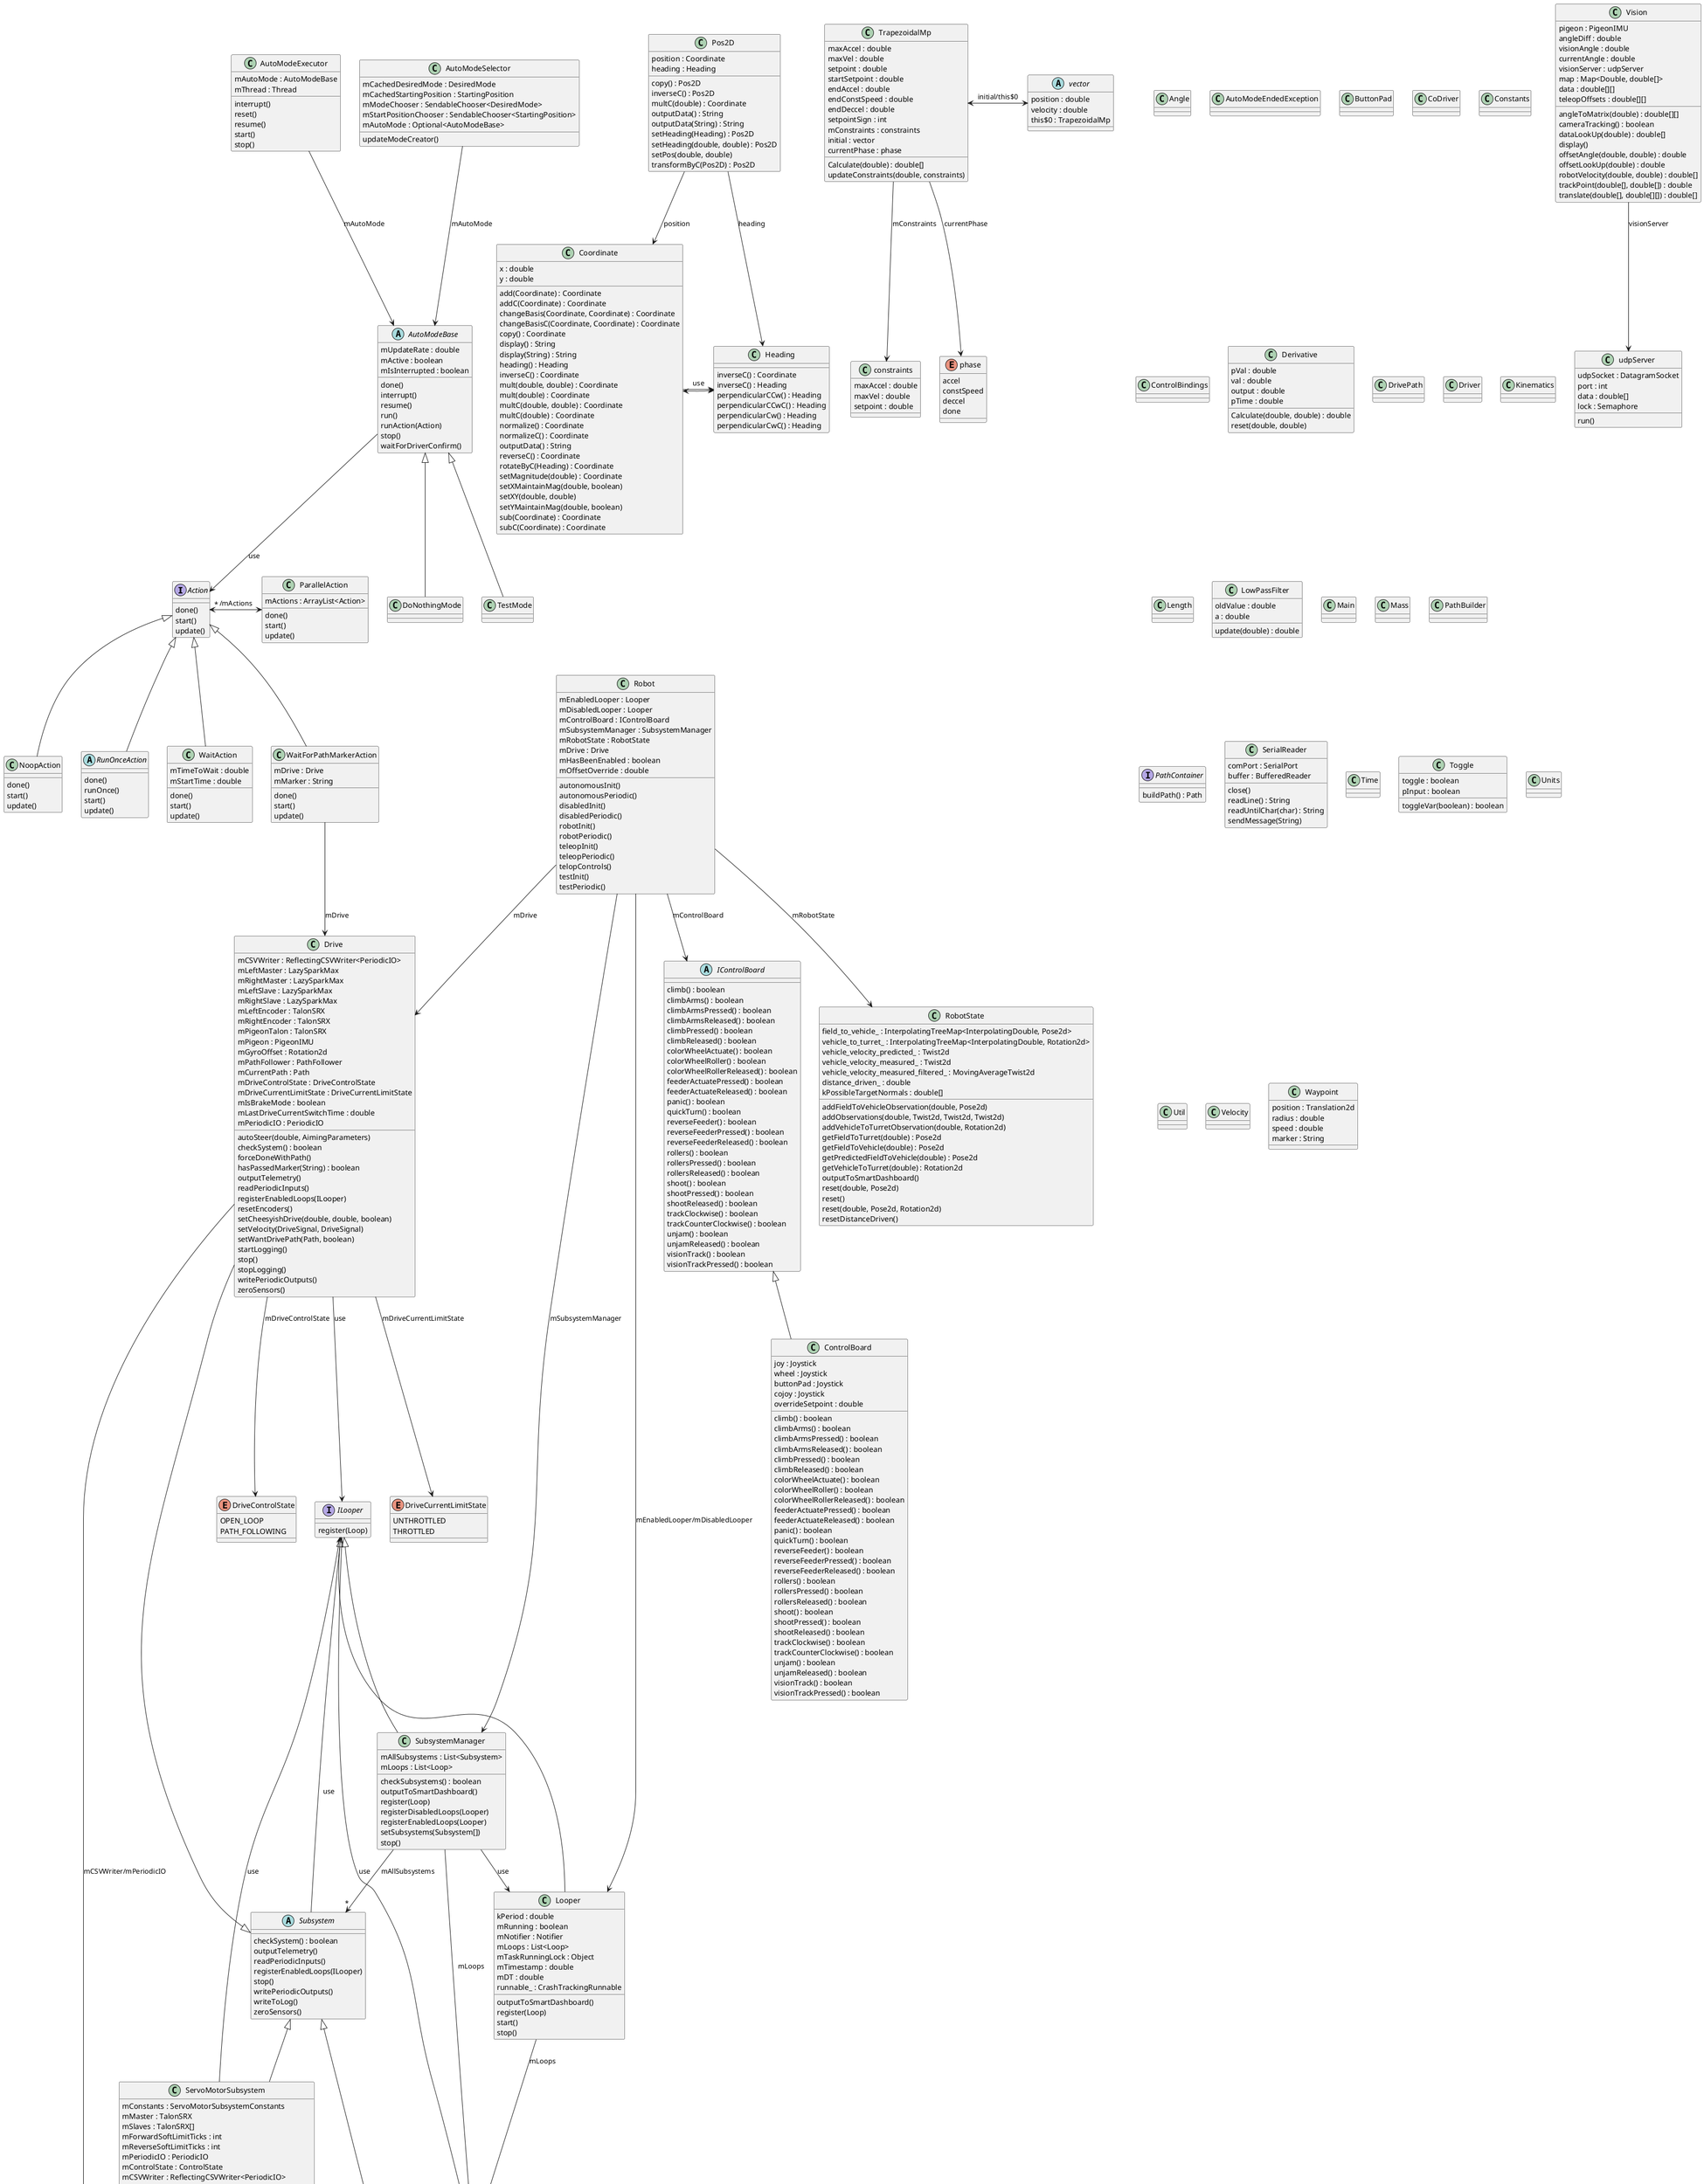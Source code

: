 @startuml

interface "Action" {
  done()
  start()
  update()
}

class "Angle"

abstract class "AutoModeBase" {
  mUpdateRate : double
  mActive : boolean
  mIsInterrupted : boolean
  done()
  interrupt()
  resume()
  run()
  runAction(Action)
  stop()
  waitForDriverConfirm()
}

class "AutoModeEndedException"

class "AutoModeExecutor" {
  mAutoMode : AutoModeBase
  mThread : Thread
  interrupt()
  reset()
  resume()
  start()
  stop()
}

class "AutoModeSelector" {
  mCachedDesiredMode : DesiredMode
  mCachedStartingPosition : StartingPosition
  mModeChooser : SendableChooser<DesiredMode>
  mStartPositionChooser : SendableChooser<StartingPosition>
  mAutoMode : Optional<AutoModeBase>
  updateModeCreator()
}

class "ButtonPad"

class "CoDriver"

class "Constants"

class "ControlBindings"

class "ControlBoard" {
  joy : Joystick
  wheel : Joystick
  buttonPad : Joystick
  cojoy : Joystick
  overrideSetpoint : double
  climb() : boolean
  climbArms() : boolean
  climbArmsPressed() : boolean
  climbArmsReleased() : boolean
  climbPressed() : boolean
  climbReleased() : boolean
  colorWheelActuate() : boolean
  colorWheelRoller() : boolean
  colorWheelRollerReleased() : boolean
  feederActuatePressed() : boolean
  feederActuateReleased() : boolean
  panic() : boolean
  quickTurn() : boolean
  reverseFeeder() : boolean
  reverseFeederPressed() : boolean
  reverseFeederReleased() : boolean
  rollers() : boolean
  rollersPressed() : boolean
  rollersReleased() : boolean
  shoot() : boolean
  shootPressed() : boolean
  shootReleased() : boolean
  trackClockwise() : boolean
  trackCounterClockwise() : boolean
  unjam() : boolean
  unjamReleased() : boolean
  visionTrack() : boolean
  visionTrackPressed() : boolean
}

enum "ControlState" {
  OPEN_LOOP
  MOTION_MAGIC
  POSITION_PID
  MOTION_PROFILING
}

class "Coordinate" {
  x : double
  y : double
  add(Coordinate) : Coordinate
  addC(Coordinate) : Coordinate
  changeBasis(Coordinate, Coordinate) : Coordinate
  changeBasisC(Coordinate, Coordinate) : Coordinate
  copy() : Coordinate
  display() : String
  display(String) : String
  heading() : Heading
  inverseC() : Coordinate
  mult(double, double) : Coordinate
  mult(double) : Coordinate
  multC(double, double) : Coordinate
  multC(double) : Coordinate
  normalize() : Coordinate
  normalizeC() : Coordinate
  outputData() : String
  reverseC() : Coordinate
  rotateByC(Heading) : Coordinate
  setMagnitude(double) : Coordinate
  setXMaintainMag(double, boolean)
  setXY(double, double)
  setYMaintainMag(double, boolean)
  sub(Coordinate) : Coordinate
  subC(Coordinate) : Coordinate
}

class "Derivative" {
  pVal : double
  val : double
  output : double
  pTime : double
  Calculate(double, double) : double
  reset(double, double)
}

class "DoNothingMode"

class "Drive" {
  mCSVWriter : ReflectingCSVWriter<PeriodicIO>
  mLeftMaster : LazySparkMax
  mRightMaster : LazySparkMax
  mLeftSlave : LazySparkMax
  mRightSlave : LazySparkMax
  mLeftEncoder : TalonSRX
  mRightEncoder : TalonSRX
  mPigeonTalon : TalonSRX
  mPigeon : PigeonIMU
  mGyroOffset : Rotation2d
  mPathFollower : PathFollower
  mCurrentPath : Path
  mDriveControlState : DriveControlState
  mDriveCurrentLimitState : DriveCurrentLimitState
  mIsBrakeMode : boolean
  mLastDriveCurrentSwitchTime : double
  mPeriodicIO : PeriodicIO
  autoSteer(double, AimingParameters)
  checkSystem() : boolean
  forceDoneWithPath()
  hasPassedMarker(String) : boolean
  outputTelemetry()
  readPeriodicInputs()
  registerEnabledLoops(ILooper)
  resetEncoders()
  setCheesyishDrive(double, double, boolean)
  setVelocity(DriveSignal, DriveSignal)
  setWantDrivePath(Path, boolean)
  startLogging()
  stop()
  stopLogging()
  writePeriodicOutputs()
  zeroSensors()
}

enum "DriveControlState" {
  OPEN_LOOP
  PATH_FOLLOWING
}

enum "DriveCurrentLimitState" {
  UNTHROTTLED
  THROTTLED
}

class "DrivePath"

class "Driver"

class "Heading" {
  inverseC() : Coordinate
  inverseC() : Heading
  perpendicularCCw() : Heading
  perpendicularCCwC() : Heading
  perpendicularCw() : Heading
  perpendicularCwC() : Heading
}

abstract class "IControlBoard" {
  climb() : boolean
  climbArms() : boolean
  climbArmsPressed() : boolean
  climbArmsReleased() : boolean
  climbPressed() : boolean
  climbReleased() : boolean
  colorWheelActuate() : boolean
  colorWheelRoller() : boolean
  colorWheelRollerReleased() : boolean
  feederActuatePressed() : boolean
  feederActuateReleased() : boolean
  panic() : boolean
  quickTurn() : boolean
  reverseFeeder() : boolean
  reverseFeederPressed() : boolean
  reverseFeederReleased() : boolean
  rollers() : boolean
  rollersPressed() : boolean
  rollersReleased() : boolean
  shoot() : boolean
  shootPressed() : boolean
  shootReleased() : boolean
  trackClockwise() : boolean
  trackCounterClockwise() : boolean
  unjam() : boolean
  unjamReleased() : boolean
  visionTrack() : boolean
  visionTrackPressed() : boolean
}

interface "ILooper" {
  register(Loop)
}

class "Jevois" {
  checkSystem() : boolean
  outputTelemetry()
  stop()
}

class "Kinematics"

class "Length"

interface "Loop" {
  onLoop(double)
  onStart(double)
  onStop(double)
}

class "Looper" {
  kPeriod : double
  mRunning : boolean
  mNotifier : Notifier
  mLoops : List<Loop>
  mTaskRunningLock : Object
  mTimestamp : double
  mDT : double
  runnable_ : CrashTrackingRunnable
  outputToSmartDashboard()
  register(Loop)
  start()
  stop()
}

class "LowPassFilter" {
  oldValue : double
  a : double
  update(double) : double
}

class "Main"

class "Mass"

class "NoopAction" {
  done()
  start()
  update()
}

class "ParallelAction" {
  mActions : ArrayList<Action>
  done()
  start()
  update()
}

class "PathBuilder"

interface "PathContainer" {
  buildPath() : Path
}

class "PeriodicIO" {
  timestamp : double
  left_voltage : double
  right_voltage : double
  left_position_ticks : int
  right_position_ticks : int
  left_distance : double
  right_distance : double
  left_velocity_ticks_per_100ms : int
  right_velocity_ticks_per_100ms : int
  gyro_heading : Rotation2d
  error : Pose2d
  left_demand : double
  right_demand : double
  left_accel : double
  right_accel : double
  left_feedforward : double
  right_feedforward : double
}

class "Pos2D" {
  position : Coordinate
  heading : Heading
  copy() : Pos2D
  inverseC() : Pos2D
  multC(double) : Coordinate
  outputData() : String
  outputData(String) : String
  setHeading(Heading) : Pos2D
  setHeading(double, double) : Pos2D
  setPos(double, double)
  transformByC(Pos2D) : Pos2D
}

class "Robot" {
  mEnabledLooper : Looper
  mDisabledLooper : Looper
  mControlBoard : IControlBoard
  mSubsystemManager : SubsystemManager
  mRobotState : RobotState
  mDrive : Drive
  mHasBeenEnabled : boolean
  mOffsetOverride : double
  autonomousInit()
  autonomousPeriodic()
  disabledInit()
  disabledPeriodic()
  robotInit()
  robotPeriodic()
  teleopInit()
  teleopPeriodic()
  telopControls()
  testInit()
  testPeriodic()
}

class "RobotState" {
  field_to_vehicle_ : InterpolatingTreeMap<InterpolatingDouble, Pose2d>
  vehicle_to_turret_ : InterpolatingTreeMap<InterpolatingDouble, Rotation2d>
  vehicle_velocity_predicted_ : Twist2d
  vehicle_velocity_measured_ : Twist2d
  vehicle_velocity_measured_filtered_ : MovingAverageTwist2d
  distance_driven_ : double
  kPossibleTargetNormals : double[]
  addFieldToVehicleObservation(double, Pose2d)
  addObservations(double, Twist2d, Twist2d, Twist2d)
  addVehicleToTurretObservation(double, Rotation2d)
  getFieldToTurret(double) : Pose2d
  getFieldToVehicle(double) : Pose2d
  getPredictedFieldToVehicle(double) : Pose2d
  getVehicleToTurret(double) : Rotation2d
  outputToSmartDashboard()
  reset(double, Pose2d)
  reset()
  reset(double, Pose2d, Rotation2d)
  resetDistanceDriven()
}

abstract class "RunOnceAction" {
  done()
  runOnce()
  start()
  update()
}

class "SerialReader" {
  comPort : SerialPort
  buffer : BufferedReader
  close()
  readLine() : String
  readUntilChar(char) : String
  sendMessage(String)
}

class "ServoMotorSubsystem" {
  mConstants : ServoMotorSubsystemConstants
  mMaster : TalonSRX
  mSlaves : TalonSRX[]
  mForwardSoftLimitTicks : int
  mReverseSoftLimitTicks : int
  mPeriodicIO : PeriodicIO
  mControlState : ControlState
  mCSVWriter : ReflectingCSVWriter<PeriodicIO>
  mHasBeenZeroed : boolean
  mFaults : StickyFaults
  mSetpointGenerator : SetpointGenerator
  mMotionProfileConstraints : MotionProfileConstraints
  atHomingLocation() : boolean
  checkSystem() : boolean
  estimateSensorPositionFromAbsolute() : int
  getPredictedPositionUnits(double) : double
  handleMasterReset(boolean)
  hasBeenZeroed() : boolean
  hasFinishedTrajectory() : boolean
  outputTelemetry()
  readPeriodicInputs()
  registerEnabledLoops(ILooper)
  resetIfAtLimit()
  setGoalMotionProfiling(MotionProfileGoal, double)
  setSetpointMotionMagic(double, double)
  setSetpointPositionPID(double, double)
  stop()
  writePeriodicOutputs()
  zeroSensors()
}

class "ServoMotorSubsystemConstants" {
  kName : String
  kMasterConstants : TalonSRXConstants
  kSlaveConstants : TalonSRXConstants[]
  kHomePosition : double
  kTicksPerUnitDistance : double
  kKp : double
  kKi : double
  kKd : double
  kKf : double
  kKa : double
  kMaxIntegralAccumulator : double
  kIZone : int
  kDeadband : int
  kPositionKp : double
  kPositionKi : double
  kPositionKd : double
  kPositionKf : double
  kPositionMaxIntegralAccumulator : double
  kPositionIZone : int
  kPositionDeadband : int
  kCruiseVelocity : int
  kAcceleration : int
  kRampRate : double
  kContinuousCurrentLimit : int
  kPeakCurrentLimit : int
  kPeakCurrentDuration : int
  kMaxVoltage : double
  kMaxUnitsLimit : double
  kMinUnitsLimit : double
  kStatusFrame8UpdateRate : int
  kRecoverPositionOnReset : boolean
}

abstract class "Subsystem" {
  checkSystem() : boolean
  outputTelemetry()
  readPeriodicInputs()
  registerEnabledLoops(ILooper)
  stop()
  writePeriodicOutputs()
  writeToLog()
  zeroSensors()
}

class "SubsystemManager" {
  mAllSubsystems : List<Subsystem>
  mLoops : List<Loop>
  checkSubsystems() : boolean
  outputToSmartDashboard()
  register(Loop)
  registerDisabledLoops(Looper)
  registerEnabledLoops(Looper)
  setSubsystems(Subsystem[])
  stop()
}

class "TalonSRXConstants" {
  id : int
  invert_motor : boolean
  invert_sensor_phase : boolean
}

class "TestMode"

class "Time"

class "Toggle" {
  toggle : boolean
  pInput : boolean
  toggleVar(boolean) : boolean
}

class "TrapezoidalMp" {
  maxAccel : double
  maxVel : double
  setpoint : double
  startSetpoint : double
  endAccel : double
  endConstSpeed : double
  endDeccel : double
  setpointSign : int
  mConstraints : constraints
  initial : vector
  currentPhase : phase
  Calculate(double) : double[]
  updateConstraints(double, constraints)
}

class "Units"

class "Util"

class "Velocity"

class "Vision" {
  pigeon : PigeonIMU
  angleDiff : double
  visionAngle : double
  currentAngle : double
  visionServer : udpServer
  map : Map<Double, double[]>
  data : double[][]
  teleopOffsets : double[][]
  angleToMatrix(double) : double[][]
  cameraTracking() : boolean
  dataLookUp(double) : double[]
  display()
  offsetAngle(double, double) : double
  offsetLookUp(double) : double
  robotVelocity(double, double) : double[]
  trackPoint(double[], double[]) : double
  translate(double[], double[][]) : double[]
}

class "WaitAction" {
  mTimeToWait : double
  mStartTime : double
  done()
  start()
  update()
}

class "WaitForPathMarkerAction" {
  mDrive : Drive
  mMarker : String
  done()
  start()
  update()
}

class "Waypoint" {
  position : Translation2d
  radius : double
  speed : double
  marker : String
}

class "constraints" {
  maxAccel : double
  maxVel : double
  setpoint : double
}

enum "phase" {
  accel
  constSpeed
  deccel
  done
}

class "udpServer" {
  udpSocket : DatagramSocket
  port : int
  data : double[]
  lock : Semaphore
  run()
}

abstract class "vector" {
  position : double
  velocity : double
  this$0 : TrapezoidalMp
}

"Action" <|-- "NoopAction"
"Action" "*" <-> "ParallelAction" : /mActions
"Action" <|-- "RunOnceAction"
"Action" <|-- "WaitAction"
"Action" <|-- "WaitForPathMarkerAction"
"AutoModeBase" --> "Action" : use
"AutoModeBase" <|-- "DoNothingMode"
"AutoModeBase" <|-- "TestMode"
"AutoModeExecutor" --> "AutoModeBase" : mAutoMode
"AutoModeSelector" --> "AutoModeBase" : mAutoMode
"Coordinate" --> "Heading" : use
"Coordinate" <-> "Heading"
"Drive" --> "DriveControlState" : mDriveControlState
"Drive" --> "DriveCurrentLimitState" : mDriveCurrentLimitState
"Drive" --> "ILooper" : use
"Drive" --> "PeriodicIO" : mCSVWriter/mPeriodicIO
"IControlBoard" <|-- "ControlBoard"
"ILooper" --> "Loop" : use
"ILooper" <|-- "Looper"
"ILooper" <|-- "SubsystemManager"
"Looper" --> "*" "Loop" : mLoops
"Pos2D" --> "Coordinate" : position
"Pos2D" --> "Heading" : heading
"Robot" --> "Drive" : mDrive
"Robot" --> "IControlBoard" : mControlBoard
"Robot" --> "Looper" : mEnabledLooper/mDisabledLooper
"Robot" --> "RobotState" : mRobotState
"Robot" --> "SubsystemManager" : mSubsystemManager
"ServoMotorSubsystemConstants" --> "TalonSRXConstants" : kMasterConstants
"ServoMotorSubsystem" --> "ControlState" : mControlState
"ServoMotorSubsystem" --> "ILooper" : use
"ServoMotorSubsystem" --> "PeriodicIO" : mPeriodicIO/mCSVWriter
"ServoMotorSubsystem" --> "ServoMotorSubsystemConstants" : mConstants
"Subsystem" <|-- "Drive"
"Subsystem" --> "ILooper" : use
"Subsystem" <|-- "Jevois"
"SubsystemManager" --> "*" "Loop" : mLoops
"SubsystemManager" --> "Looper" : use
"SubsystemManager" --> "*" "Subsystem" : mAllSubsystems
"Subsystem" <|-- "ServoMotorSubsystem"
"TrapezoidalMp" --> "constraints" : mConstraints
"TrapezoidalMp" --> "phase" : currentPhase
"TrapezoidalMp" <-> "vector" : initial/this$0
"Vision" --> "udpServer" : visionServer
"WaitForPathMarkerAction" --> "Drive" : mDrive

@enduml